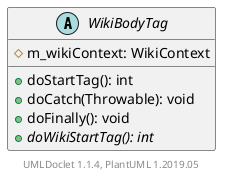 @startuml

    abstract class WikiBodyTag [[WikiBodyTag.html]] {
        #m_wikiContext: WikiContext
        +doStartTag(): int
        +doCatch(Throwable): void
        +doFinally(): void
        {abstract} +doWikiStartTag(): int
    }


    center footer UMLDoclet 1.1.4, PlantUML 1.2019.05
@enduml
